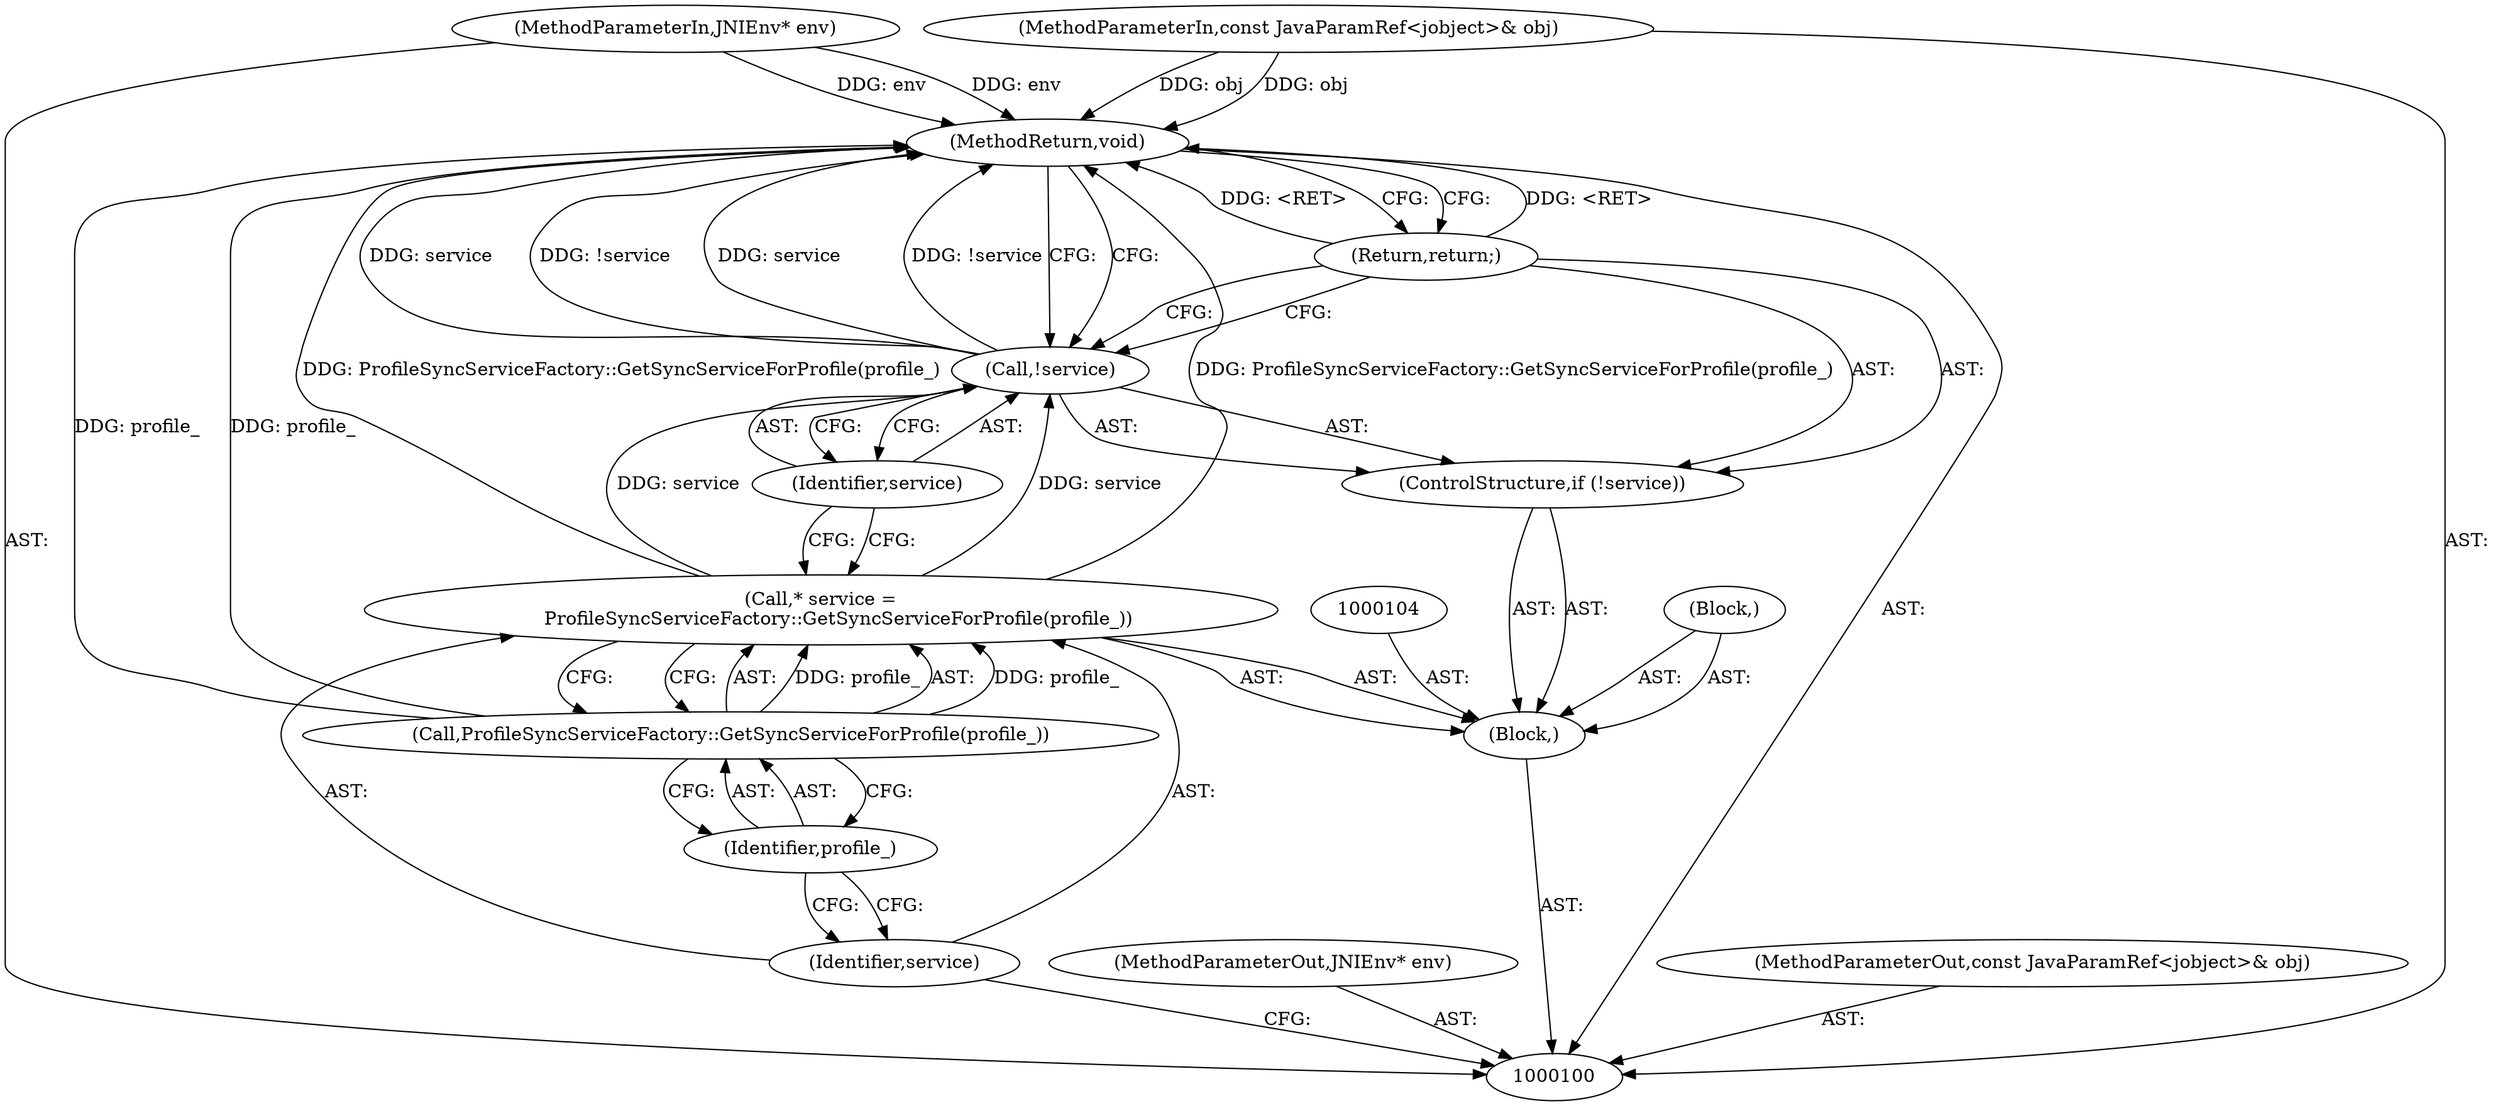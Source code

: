 digraph "0_Chrome_32a9879fc01c24f9216bb2975200ab8a4afac80c_0" {
"1000114" [label="(MethodReturn,void)"];
"1000101" [label="(MethodParameterIn,JNIEnv* env)"];
"1000134" [label="(MethodParameterOut,JNIEnv* env)"];
"1000103" [label="(Block,)"];
"1000102" [label="(MethodParameterIn,const JavaParamRef<jobject>& obj)"];
"1000135" [label="(MethodParameterOut,const JavaParamRef<jobject>& obj)"];
"1000105" [label="(Call,* service =\n      ProfileSyncServiceFactory::GetSyncServiceForProfile(profile_))"];
"1000106" [label="(Identifier,service)"];
"1000108" [label="(Identifier,profile_)"];
"1000107" [label="(Call,ProfileSyncServiceFactory::GetSyncServiceForProfile(profile_))"];
"1000109" [label="(ControlStructure,if (!service))"];
"1000110" [label="(Call,!service)"];
"1000111" [label="(Identifier,service)"];
"1000112" [label="(Return,return;)"];
"1000113" [label="(Block,)"];
"1000114" -> "1000100"  [label="AST: "];
"1000114" -> "1000112"  [label="CFG: "];
"1000114" -> "1000110"  [label="CFG: "];
"1000112" -> "1000114"  [label="DDG: <RET>"];
"1000107" -> "1000114"  [label="DDG: profile_"];
"1000105" -> "1000114"  [label="DDG: ProfileSyncServiceFactory::GetSyncServiceForProfile(profile_)"];
"1000102" -> "1000114"  [label="DDG: obj"];
"1000110" -> "1000114"  [label="DDG: service"];
"1000110" -> "1000114"  [label="DDG: !service"];
"1000101" -> "1000114"  [label="DDG: env"];
"1000101" -> "1000100"  [label="AST: "];
"1000101" -> "1000114"  [label="DDG: env"];
"1000134" -> "1000100"  [label="AST: "];
"1000103" -> "1000100"  [label="AST: "];
"1000104" -> "1000103"  [label="AST: "];
"1000105" -> "1000103"  [label="AST: "];
"1000109" -> "1000103"  [label="AST: "];
"1000113" -> "1000103"  [label="AST: "];
"1000102" -> "1000100"  [label="AST: "];
"1000102" -> "1000114"  [label="DDG: obj"];
"1000135" -> "1000100"  [label="AST: "];
"1000105" -> "1000103"  [label="AST: "];
"1000105" -> "1000107"  [label="CFG: "];
"1000106" -> "1000105"  [label="AST: "];
"1000107" -> "1000105"  [label="AST: "];
"1000111" -> "1000105"  [label="CFG: "];
"1000105" -> "1000114"  [label="DDG: ProfileSyncServiceFactory::GetSyncServiceForProfile(profile_)"];
"1000107" -> "1000105"  [label="DDG: profile_"];
"1000105" -> "1000110"  [label="DDG: service"];
"1000106" -> "1000105"  [label="AST: "];
"1000106" -> "1000100"  [label="CFG: "];
"1000108" -> "1000106"  [label="CFG: "];
"1000108" -> "1000107"  [label="AST: "];
"1000108" -> "1000106"  [label="CFG: "];
"1000107" -> "1000108"  [label="CFG: "];
"1000107" -> "1000105"  [label="AST: "];
"1000107" -> "1000108"  [label="CFG: "];
"1000108" -> "1000107"  [label="AST: "];
"1000105" -> "1000107"  [label="CFG: "];
"1000107" -> "1000114"  [label="DDG: profile_"];
"1000107" -> "1000105"  [label="DDG: profile_"];
"1000109" -> "1000103"  [label="AST: "];
"1000110" -> "1000109"  [label="AST: "];
"1000112" -> "1000109"  [label="AST: "];
"1000110" -> "1000109"  [label="AST: "];
"1000110" -> "1000111"  [label="CFG: "];
"1000111" -> "1000110"  [label="AST: "];
"1000112" -> "1000110"  [label="CFG: "];
"1000114" -> "1000110"  [label="CFG: "];
"1000110" -> "1000114"  [label="DDG: service"];
"1000110" -> "1000114"  [label="DDG: !service"];
"1000105" -> "1000110"  [label="DDG: service"];
"1000111" -> "1000110"  [label="AST: "];
"1000111" -> "1000105"  [label="CFG: "];
"1000110" -> "1000111"  [label="CFG: "];
"1000112" -> "1000109"  [label="AST: "];
"1000112" -> "1000110"  [label="CFG: "];
"1000114" -> "1000112"  [label="CFG: "];
"1000112" -> "1000114"  [label="DDG: <RET>"];
"1000113" -> "1000103"  [label="AST: "];
}
